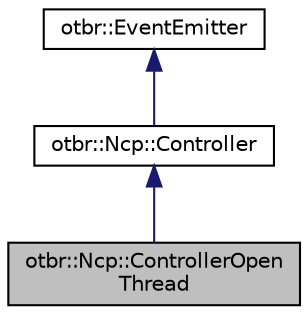 digraph "otbr::Ncp::ControllerOpenThread"
{
  edge [fontname="Helvetica",fontsize="10",labelfontname="Helvetica",labelfontsize="10"];
  node [fontname="Helvetica",fontsize="10",shape=record];
  Node0 [label="otbr::Ncp::ControllerOpen\lThread",height=0.2,width=0.4,color="black", fillcolor="grey75", style="filled", fontcolor="black"];
  Node1 -> Node0 [dir="back",color="midnightblue",fontsize="10",style="solid",fontname="Helvetica"];
  Node1 [label="otbr::Ncp::Controller",height=0.2,width=0.4,color="black", fillcolor="white", style="filled",URL="$da/d6a/classotbr_1_1Ncp_1_1Controller.html",tooltip="This interface defines NCP Controller functionality. "];
  Node2 -> Node1 [dir="back",color="midnightblue",fontsize="10",style="solid",fontname="Helvetica"];
  Node2 [label="otbr::EventEmitter",height=0.2,width=0.4,color="black", fillcolor="white", style="filled",URL="$dd/dcb/classotbr_1_1EventEmitter.html",tooltip="This class implements the basic functionality of an event emitter. "];
}
